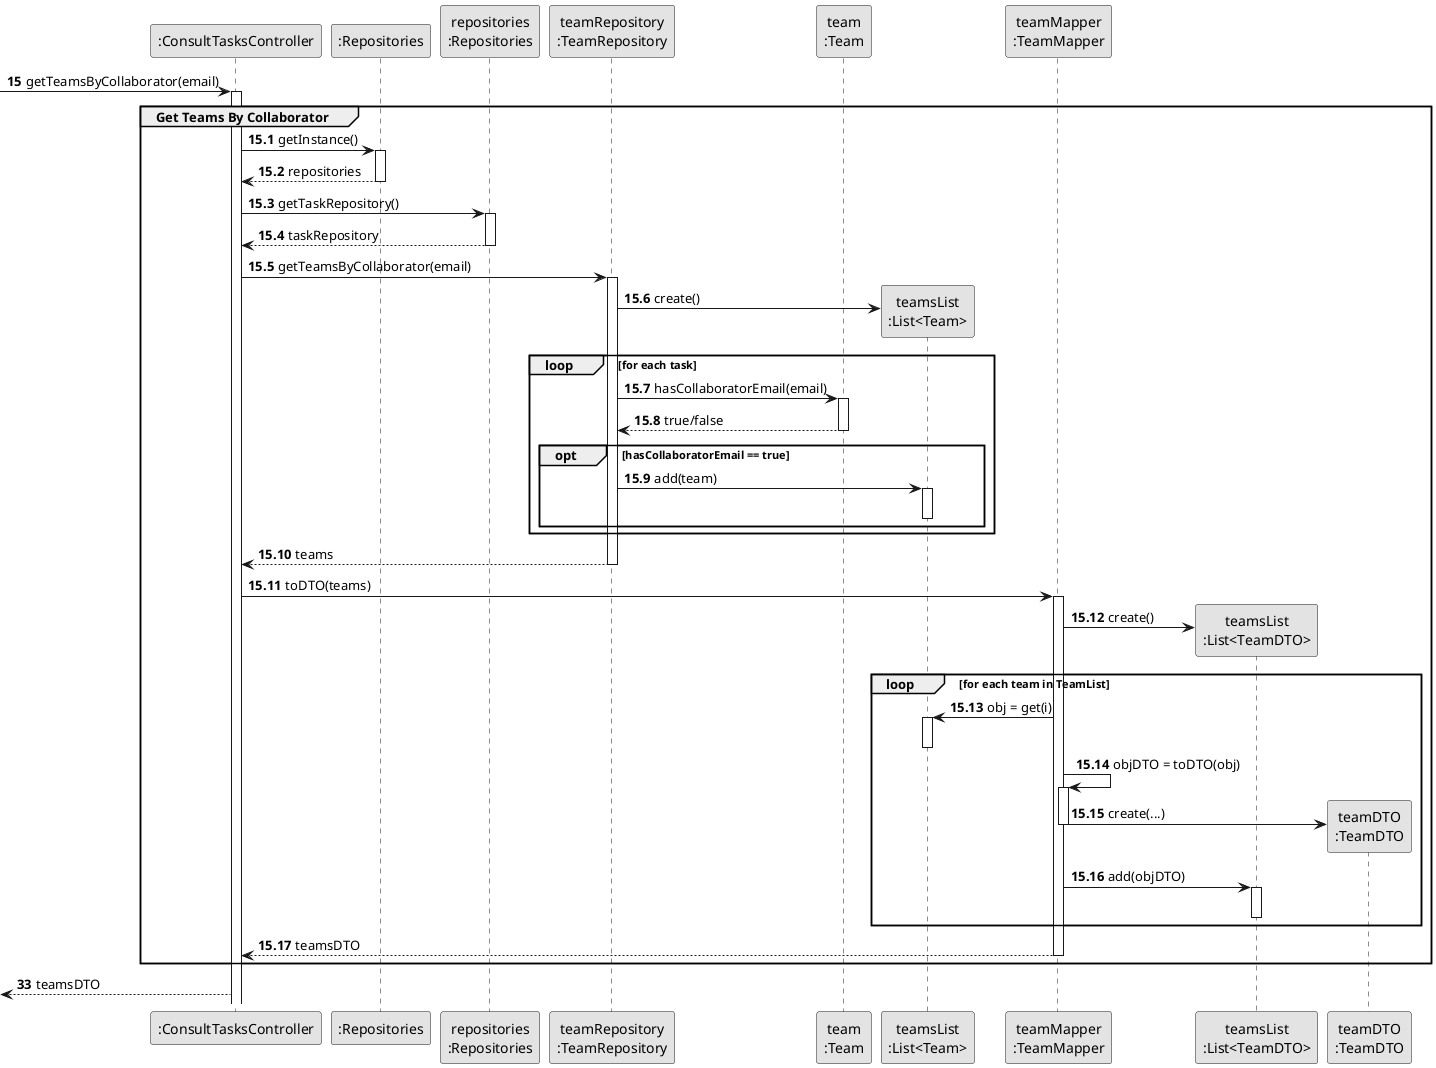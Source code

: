 @startuml
skinparam monochrome true
skinparam packageStyle rectangle
skinparam shadowing false

participant ":ConsultTasksController" as CTRL
participant ":Repositories" as RepositorySingleton
participant "repositories\n:Repositories" as PLAT
participant "teamRepository\n:TeamRepository" as TeamRepository
participant "team\n:Team" as Team
participant "teamsList\n:List<Team>" as TeamsList
participant "teamMapper\n:TeamMapper" as TeamMapper
participant "teamsList\n:List<TeamDTO>" as TeamsListDTO
participant "teamDTO\n:TeamDTO" as TeamDTO

autonumber 15
-> CTRL : getTeamsByCollaborator(email)

autonumber 15.1

activate CTRL
    group Get Teams By Collaborator
           CTRL -> RepositorySingleton : getInstance()
           activate RepositorySingleton

           RepositorySingleton --> CTRL: repositories
           deactivate RepositorySingleton

           CTRL -> PLAT : getTaskRepository()
           activate PLAT

           PLAT --> CTRL: taskRepository
           deactivate PLAT

           CTRL -> TeamRepository : getTeamsByCollaborator(email)
               activate TeamRepository

               TeamRepository -> TeamsList ** : create()
               loop for each task
               TeamRepository -> Team : hasCollaboratorEmail(email)
               activate Team

               Team --> TeamRepository : true/false
               deactivate Team

               opt hasCollaboratorEmail == true
                   TeamRepository -> TeamsList : add(team)
                   activate TeamsList
                   deactivate TeamsList
               end opt

               end loop

               TeamRepository --> CTRL : teams
               deactivate TeamRepository

           CTRL -> TeamMapper : toDTO(teams)
               activate TeamMapper

               TeamMapper -> TeamsListDTO ** : create()
               loop for each team in TeamList
               TeamMapper -> TeamsList : obj = get(i)
               activate TeamsList
               deactivate TeamsList

               TeamMapper -> TeamMapper : objDTO = toDTO(obj)
               activate TeamMapper

               TeamMapper -> TeamDTO ** : create(...)
               deactivate TeamMapper

               TeamMapper -> TeamsListDTO : add(objDTO)
               activate TeamsListDTO
               deactivate TeamsListDTO

               end loop

               TeamMapper --> CTRL : teamsDTO
               deactivate TeamMapper

end group
autonumber 33
<-- CTRL : teamsDTO

@enduml
